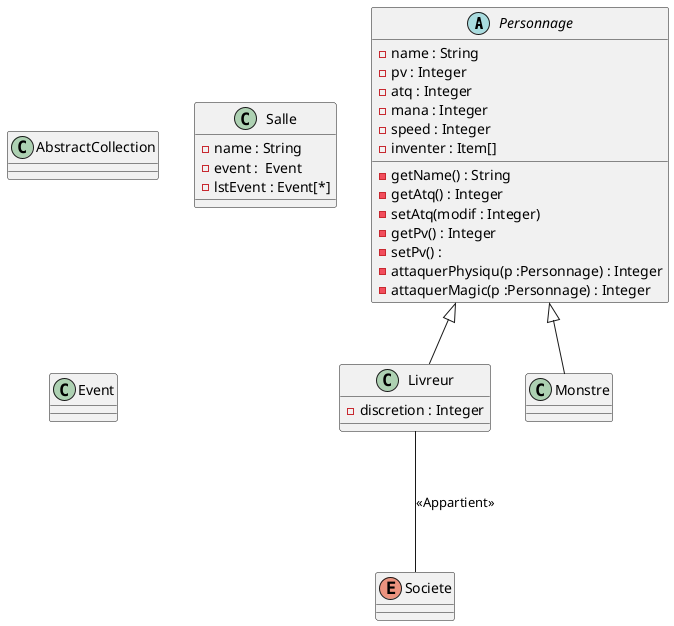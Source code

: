 @startuml
'https://plantuml.com/class-diagram

abstract class Personnage
class AbstractCollection
class Salle
class Livreur
class Monstre

enum Societe

Livreur --- Societe : <<Appartient>>

abstract class Personnage
{
-name : String
-pv : Integer
-atq : Integer
-mana : Integer
-speed : Integer
-inventer : Item[]
-getName() : String
-getAtq() : Integer
-setAtq(modif : Integer)
-getPv() : Integer
-setPv() :
-attaquerPhysiqu(p :Personnage) : Integer
-attaquerMagic(p :Personnage) : Integer

}

class Livreur extends Personnage
{
   -discretion : Integer
}

class Monstre extends Personnage
{

}

class Salle
{
  -name : String
  -event :  Event
     -lstEvent : Event[*]
}



class Event


@enduml